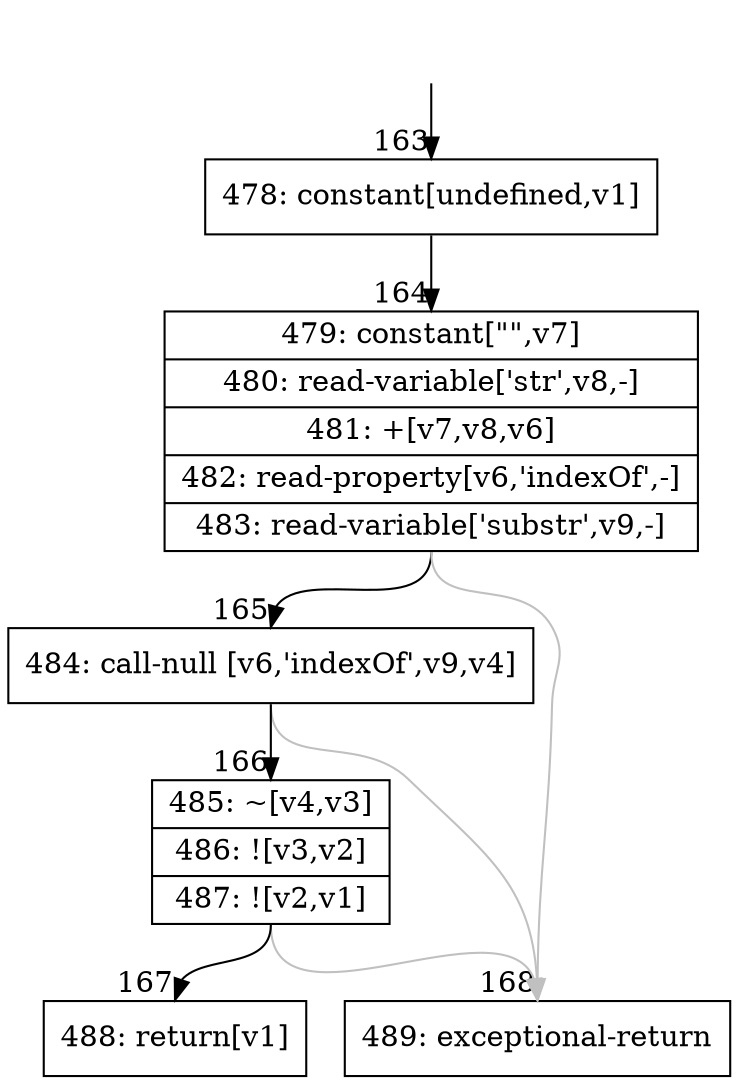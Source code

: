 digraph {
rankdir="TD"
BB_entry15[shape=none,label=""];
BB_entry15 -> BB163 [tailport=s, headport=n, headlabel="    163"]
BB163 [shape=record label="{478: constant[undefined,v1]}" ] 
BB163 -> BB164 [tailport=s, headport=n, headlabel="      164"]
BB164 [shape=record label="{479: constant[\"\",v7]|480: read-variable['str',v8,-]|481: +[v7,v8,v6]|482: read-property[v6,'indexOf',-]|483: read-variable['substr',v9,-]}" ] 
BB164 -> BB165 [tailport=s, headport=n, headlabel="      165"]
BB164 -> BB168 [tailport=s, headport=n, color=gray, headlabel="      168"]
BB165 [shape=record label="{484: call-null [v6,'indexOf',v9,v4]}" ] 
BB165 -> BB166 [tailport=s, headport=n, headlabel="      166"]
BB165 -> BB168 [tailport=s, headport=n, color=gray]
BB166 [shape=record label="{485: ~[v4,v3]|486: ![v3,v2]|487: ![v2,v1]}" ] 
BB166 -> BB167 [tailport=s, headport=n, headlabel="      167"]
BB166 -> BB168 [tailport=s, headport=n, color=gray]
BB167 [shape=record label="{488: return[v1]}" ] 
BB168 [shape=record label="{489: exceptional-return}" ] 
//#$~ 216
}
